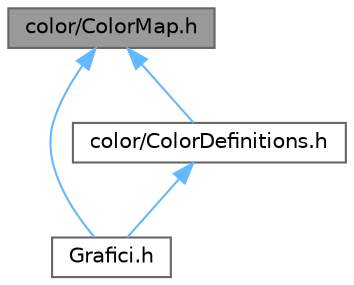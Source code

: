 digraph "color/ColorMap.h"
{
 // LATEX_PDF_SIZE
  bgcolor="transparent";
  edge [fontname=Helvetica,fontsize=10,labelfontname=Helvetica,labelfontsize=10];
  node [fontname=Helvetica,fontsize=10,shape=box,height=0.2,width=0.4];
  Node1 [label="color/ColorMap.h",height=0.2,width=0.4,color="gray40", fillcolor="grey60", style="filled", fontcolor="black",tooltip=" "];
  Node1 -> Node2 [dir="back",color="steelblue1",style="solid"];
  Node2 [label="Grafici.h",height=0.2,width=0.4,color="grey40", fillcolor="white", style="filled",URL="$_grafici_8h.html",tooltip=" "];
  Node1 -> Node3 [dir="back",color="steelblue1",style="solid"];
  Node3 [label="color/ColorDefinitions.h",height=0.2,width=0.4,color="grey40", fillcolor="white", style="filled",URL="$_color_definitions_8h.html",tooltip=" "];
  Node3 -> Node2 [dir="back",color="steelblue1",style="solid"];
}
